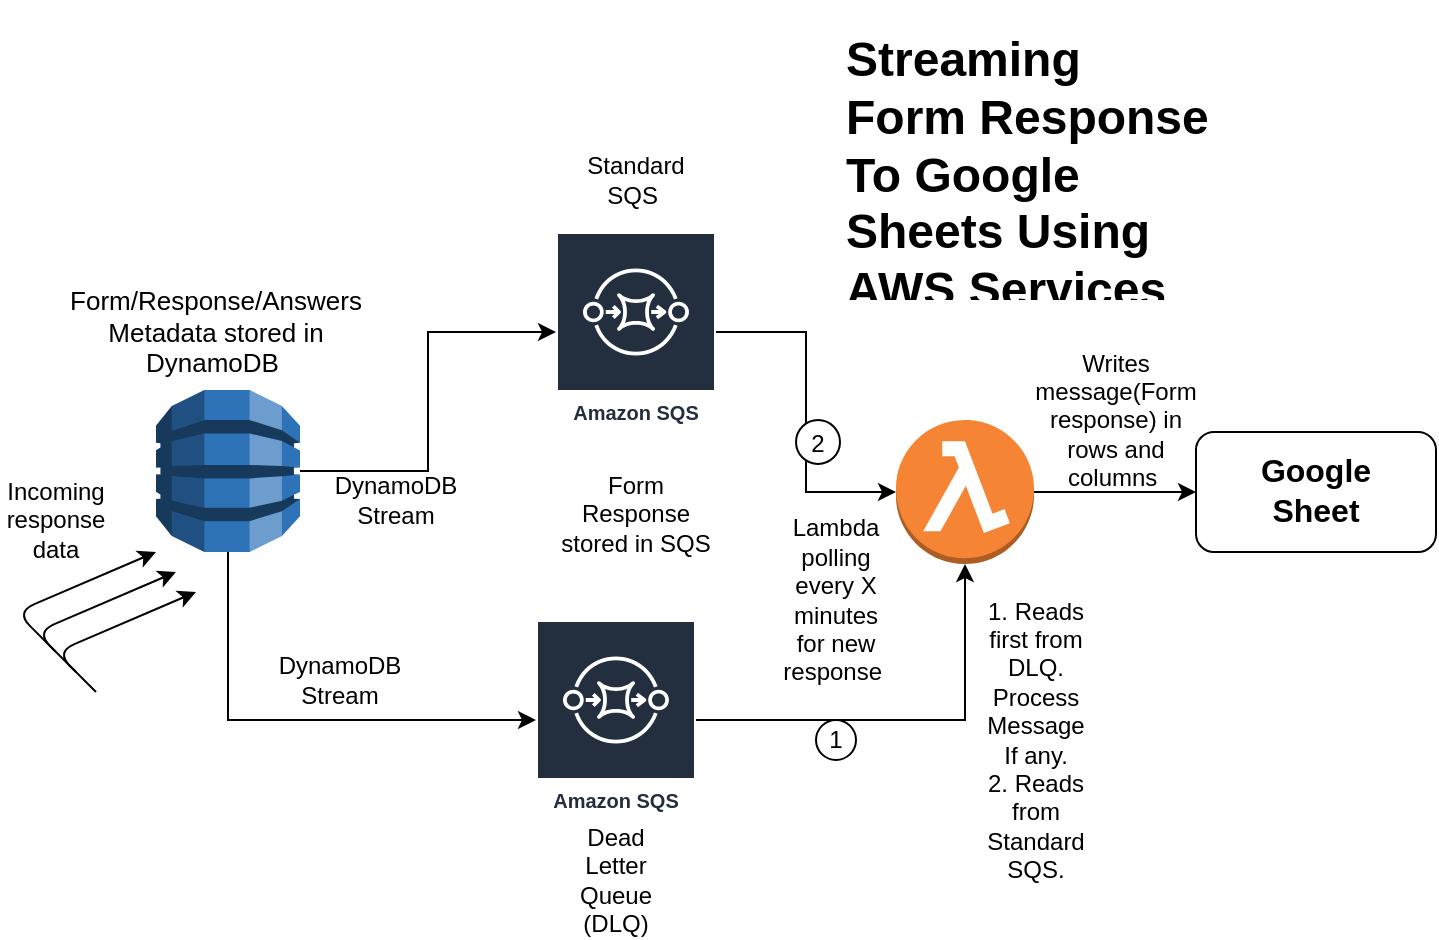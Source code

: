 <mxfile version="14.5.1" type="device"><diagram id="pM24Ej9TDAImDZW9yoJu" name="Page-1"><mxGraphModel dx="1695" dy="506" grid="1" gridSize="10" guides="1" tooltips="1" connect="1" arrows="1" fold="1" page="1" pageScale="1" pageWidth="827" pageHeight="1169" math="0" shadow="0"><root><mxCell id="0"/><mxCell id="1" parent="0"/><mxCell id="WZZ9aYh4X4PW9g7rULnu-1" style="edgeStyle=orthogonalEdgeStyle;rounded=0;orthogonalLoop=1;jettySize=auto;html=1;" parent="1" source="6ZLbdn9VrWvxJ3PqZuJr-1" target="6ZLbdn9VrWvxJ3PqZuJr-2" edge="1"><mxGeometry relative="1" as="geometry"><Array as="points"><mxPoint x="166" y="236"/><mxPoint x="166" y="166"/></Array></mxGeometry></mxCell><mxCell id="WZZ9aYh4X4PW9g7rULnu-4" style="edgeStyle=orthogonalEdgeStyle;rounded=0;orthogonalLoop=1;jettySize=auto;html=1;" parent="1" source="6ZLbdn9VrWvxJ3PqZuJr-1" target="6ZLbdn9VrWvxJ3PqZuJr-3" edge="1"><mxGeometry relative="1" as="geometry"><Array as="points"><mxPoint x="66" y="360"/></Array></mxGeometry></mxCell><mxCell id="6ZLbdn9VrWvxJ3PqZuJr-1" value="" style="outlineConnect=0;dashed=0;verticalLabelPosition=bottom;verticalAlign=top;align=center;html=1;shape=mxgraph.aws3.dynamo_db;fillColor=#2E73B8;gradientColor=none;" parent="1" vertex="1"><mxGeometry x="30" y="195" width="72" height="81" as="geometry"/></mxCell><mxCell id="WZZ9aYh4X4PW9g7rULnu-5" style="edgeStyle=orthogonalEdgeStyle;rounded=0;orthogonalLoop=1;jettySize=auto;html=1;" parent="1" source="6ZLbdn9VrWvxJ3PqZuJr-2" target="6ZLbdn9VrWvxJ3PqZuJr-4" edge="1"><mxGeometry relative="1" as="geometry"/></mxCell><mxCell id="6ZLbdn9VrWvxJ3PqZuJr-2" value="Amazon SQS" style="outlineConnect=0;fontColor=#232F3E;gradientColor=none;strokeColor=#ffffff;fillColor=#232F3E;dashed=0;verticalLabelPosition=middle;verticalAlign=bottom;align=center;html=1;whiteSpace=wrap;fontSize=10;fontStyle=1;spacing=3;shape=mxgraph.aws4.productIcon;prIcon=mxgraph.aws4.sqs;" parent="1" vertex="1"><mxGeometry x="230" y="116" width="80" height="100" as="geometry"/></mxCell><mxCell id="WZZ9aYh4X4PW9g7rULnu-6" style="edgeStyle=orthogonalEdgeStyle;rounded=0;orthogonalLoop=1;jettySize=auto;html=1;" parent="1" source="6ZLbdn9VrWvxJ3PqZuJr-3" target="6ZLbdn9VrWvxJ3PqZuJr-4" edge="1"><mxGeometry relative="1" as="geometry"/></mxCell><mxCell id="6ZLbdn9VrWvxJ3PqZuJr-3" value="Amazon SQS" style="outlineConnect=0;fontColor=#232F3E;gradientColor=none;strokeColor=#ffffff;fillColor=#232F3E;dashed=0;verticalLabelPosition=middle;verticalAlign=bottom;align=center;html=1;whiteSpace=wrap;fontSize=10;fontStyle=1;spacing=3;shape=mxgraph.aws4.productIcon;prIcon=mxgraph.aws4.sqs;" parent="1" vertex="1"><mxGeometry x="220" y="310" width="80" height="100" as="geometry"/></mxCell><mxCell id="WZZ9aYh4X4PW9g7rULnu-8" style="edgeStyle=orthogonalEdgeStyle;rounded=0;orthogonalLoop=1;jettySize=auto;html=1;entryX=0;entryY=0.5;entryDx=0;entryDy=0;" parent="1" source="6ZLbdn9VrWvxJ3PqZuJr-4" target="6ZLbdn9VrWvxJ3PqZuJr-5" edge="1"><mxGeometry relative="1" as="geometry"/></mxCell><mxCell id="6ZLbdn9VrWvxJ3PqZuJr-4" value="" style="outlineConnect=0;dashed=0;verticalLabelPosition=bottom;verticalAlign=top;align=center;html=1;shape=mxgraph.aws3.lambda_function;fillColor=#F58534;gradientColor=none;" parent="1" vertex="1"><mxGeometry x="400" y="210" width="69" height="72" as="geometry"/></mxCell><mxCell id="6ZLbdn9VrWvxJ3PqZuJr-5" value="" style="rounded=1;whiteSpace=wrap;html=1;" parent="1" vertex="1"><mxGeometry x="550" y="216" width="120" height="60" as="geometry"/></mxCell><mxCell id="6ZLbdn9VrWvxJ3PqZuJr-6" value="&lt;font style=&quot;font-size: 16px&quot;&gt;&lt;b&gt;Google Sheet&lt;/b&gt;&lt;/font&gt;" style="text;html=1;strokeColor=none;fillColor=none;align=center;verticalAlign=middle;whiteSpace=wrap;rounded=0;" parent="1" vertex="1"><mxGeometry x="560" y="220" width="100" height="50" as="geometry"/></mxCell><mxCell id="0LyTXyNmIobTiJBVKeSM-1" value="&lt;font style=&quot;font-size: 13px&quot;&gt;Form/Response/Answers&lt;br&gt;Metadata stored in DynamoDB&amp;nbsp;&lt;/font&gt;" style="text;html=1;strokeColor=none;fillColor=none;align=center;verticalAlign=middle;whiteSpace=wrap;rounded=0;" vertex="1" parent="1"><mxGeometry x="40" y="156" width="40" height="20" as="geometry"/></mxCell><mxCell id="0LyTXyNmIobTiJBVKeSM-2" value="&lt;font style=&quot;font-size: 12px&quot;&gt;DynamoDB Stream&lt;/font&gt;" style="text;html=1;strokeColor=none;fillColor=none;align=center;verticalAlign=middle;whiteSpace=wrap;rounded=0;" vertex="1" parent="1"><mxGeometry x="130" y="240" width="40" height="20" as="geometry"/></mxCell><mxCell id="0LyTXyNmIobTiJBVKeSM-4" value="DynamoDB&lt;br&gt;Stream" style="text;html=1;strokeColor=none;fillColor=none;align=center;verticalAlign=middle;whiteSpace=wrap;rounded=0;" vertex="1" parent="1"><mxGeometry x="102" y="330" width="40" height="20" as="geometry"/></mxCell><mxCell id="0LyTXyNmIobTiJBVKeSM-5" value="Form Response stored in SQS" style="text;html=1;strokeColor=none;fillColor=none;align=center;verticalAlign=middle;whiteSpace=wrap;rounded=0;" vertex="1" parent="1"><mxGeometry x="230" y="232" width="80" height="50" as="geometry"/></mxCell><mxCell id="0LyTXyNmIobTiJBVKeSM-7" value="Lambda polling every X minutes for new response&amp;nbsp;" style="text;html=1;strokeColor=none;fillColor=none;align=center;verticalAlign=middle;whiteSpace=wrap;rounded=0;" vertex="1" parent="1"><mxGeometry x="350" y="290" width="40" height="20" as="geometry"/></mxCell><mxCell id="0LyTXyNmIobTiJBVKeSM-8" value="&lt;font style=&quot;font-size: 12px&quot;&gt;Writes message(Form response) in rows and columns&amp;nbsp;&lt;/font&gt;" style="text;html=1;strokeColor=none;fillColor=none;align=center;verticalAlign=middle;whiteSpace=wrap;rounded=0;" vertex="1" parent="1"><mxGeometry x="490" y="200" width="40" height="20" as="geometry"/></mxCell><mxCell id="0LyTXyNmIobTiJBVKeSM-9" value="1. Reads first from DLQ. Process Message If any.&lt;br&gt;2. Reads from Standard SQS." style="text;html=1;strokeColor=none;fillColor=none;align=center;verticalAlign=middle;whiteSpace=wrap;rounded=0;" vertex="1" parent="1"><mxGeometry x="450" y="360" width="40" height="20" as="geometry"/></mxCell><mxCell id="0LyTXyNmIobTiJBVKeSM-10" value="Dead Letter Queue (DLQ)" style="text;html=1;strokeColor=none;fillColor=none;align=center;verticalAlign=middle;whiteSpace=wrap;rounded=0;" vertex="1" parent="1"><mxGeometry x="240" y="430" width="40" height="20" as="geometry"/></mxCell><mxCell id="0LyTXyNmIobTiJBVKeSM-11" value="Standard SQS&amp;nbsp;" style="text;html=1;strokeColor=none;fillColor=none;align=center;verticalAlign=middle;whiteSpace=wrap;rounded=0;" vertex="1" parent="1"><mxGeometry x="250" y="80" width="40" height="20" as="geometry"/></mxCell><mxCell id="0LyTXyNmIobTiJBVKeSM-12" value="" style="ellipse;whiteSpace=wrap;html=1;aspect=fixed;" vertex="1" parent="1"><mxGeometry x="360" y="360" width="20" height="20" as="geometry"/></mxCell><mxCell id="0LyTXyNmIobTiJBVKeSM-13" value="1" style="text;html=1;strokeColor=none;fillColor=none;align=center;verticalAlign=middle;whiteSpace=wrap;rounded=0;" vertex="1" parent="1"><mxGeometry x="350" y="360" width="40" height="20" as="geometry"/></mxCell><mxCell id="0LyTXyNmIobTiJBVKeSM-15" value="" style="ellipse;whiteSpace=wrap;html=1;aspect=fixed;" vertex="1" parent="1"><mxGeometry x="350" y="210" width="22" height="22" as="geometry"/></mxCell><mxCell id="0LyTXyNmIobTiJBVKeSM-16" value="2" style="text;html=1;strokeColor=none;fillColor=none;align=center;verticalAlign=middle;whiteSpace=wrap;rounded=0;" vertex="1" parent="1"><mxGeometry x="341" y="212" width="40" height="20" as="geometry"/></mxCell><mxCell id="0LyTXyNmIobTiJBVKeSM-18" value="&lt;h1&gt;Streaming Form Response To Google Sheets Using AWS Services&lt;/h1&gt;" style="text;html=1;strokeColor=none;fillColor=none;spacing=5;spacingTop=-20;whiteSpace=wrap;overflow=hidden;rounded=0;" vertex="1" parent="1"><mxGeometry x="370" y="10" width="190" height="140" as="geometry"/></mxCell><mxCell id="0LyTXyNmIobTiJBVKeSM-19" value="" style="endArrow=classic;html=1;" edge="1" parent="1"><mxGeometry width="50" height="50" relative="1" as="geometry"><mxPoint x="-20" y="326" as="sourcePoint"/><mxPoint x="30" y="276" as="targetPoint"/><Array as="points"><mxPoint x="-40" y="306"/></Array></mxGeometry></mxCell><mxCell id="0LyTXyNmIobTiJBVKeSM-20" value="" style="endArrow=classic;html=1;" edge="1" parent="1"><mxGeometry width="50" height="50" relative="1" as="geometry"><mxPoint x="-10" y="336" as="sourcePoint"/><mxPoint x="40" y="286" as="targetPoint"/><Array as="points"><mxPoint x="-30" y="316"/></Array></mxGeometry></mxCell><mxCell id="0LyTXyNmIobTiJBVKeSM-21" value="" style="endArrow=classic;html=1;" edge="1" parent="1"><mxGeometry width="50" height="50" relative="1" as="geometry"><mxPoint y="346" as="sourcePoint"/><mxPoint x="50" y="296" as="targetPoint"/><Array as="points"><mxPoint x="-20" y="326"/></Array></mxGeometry></mxCell><mxCell id="0LyTXyNmIobTiJBVKeSM-22" value="Incoming response data" style="text;html=1;strokeColor=none;fillColor=none;align=center;verticalAlign=middle;whiteSpace=wrap;rounded=0;" vertex="1" parent="1"><mxGeometry x="-40" y="250" width="40" height="20" as="geometry"/></mxCell></root></mxGraphModel></diagram></mxfile>